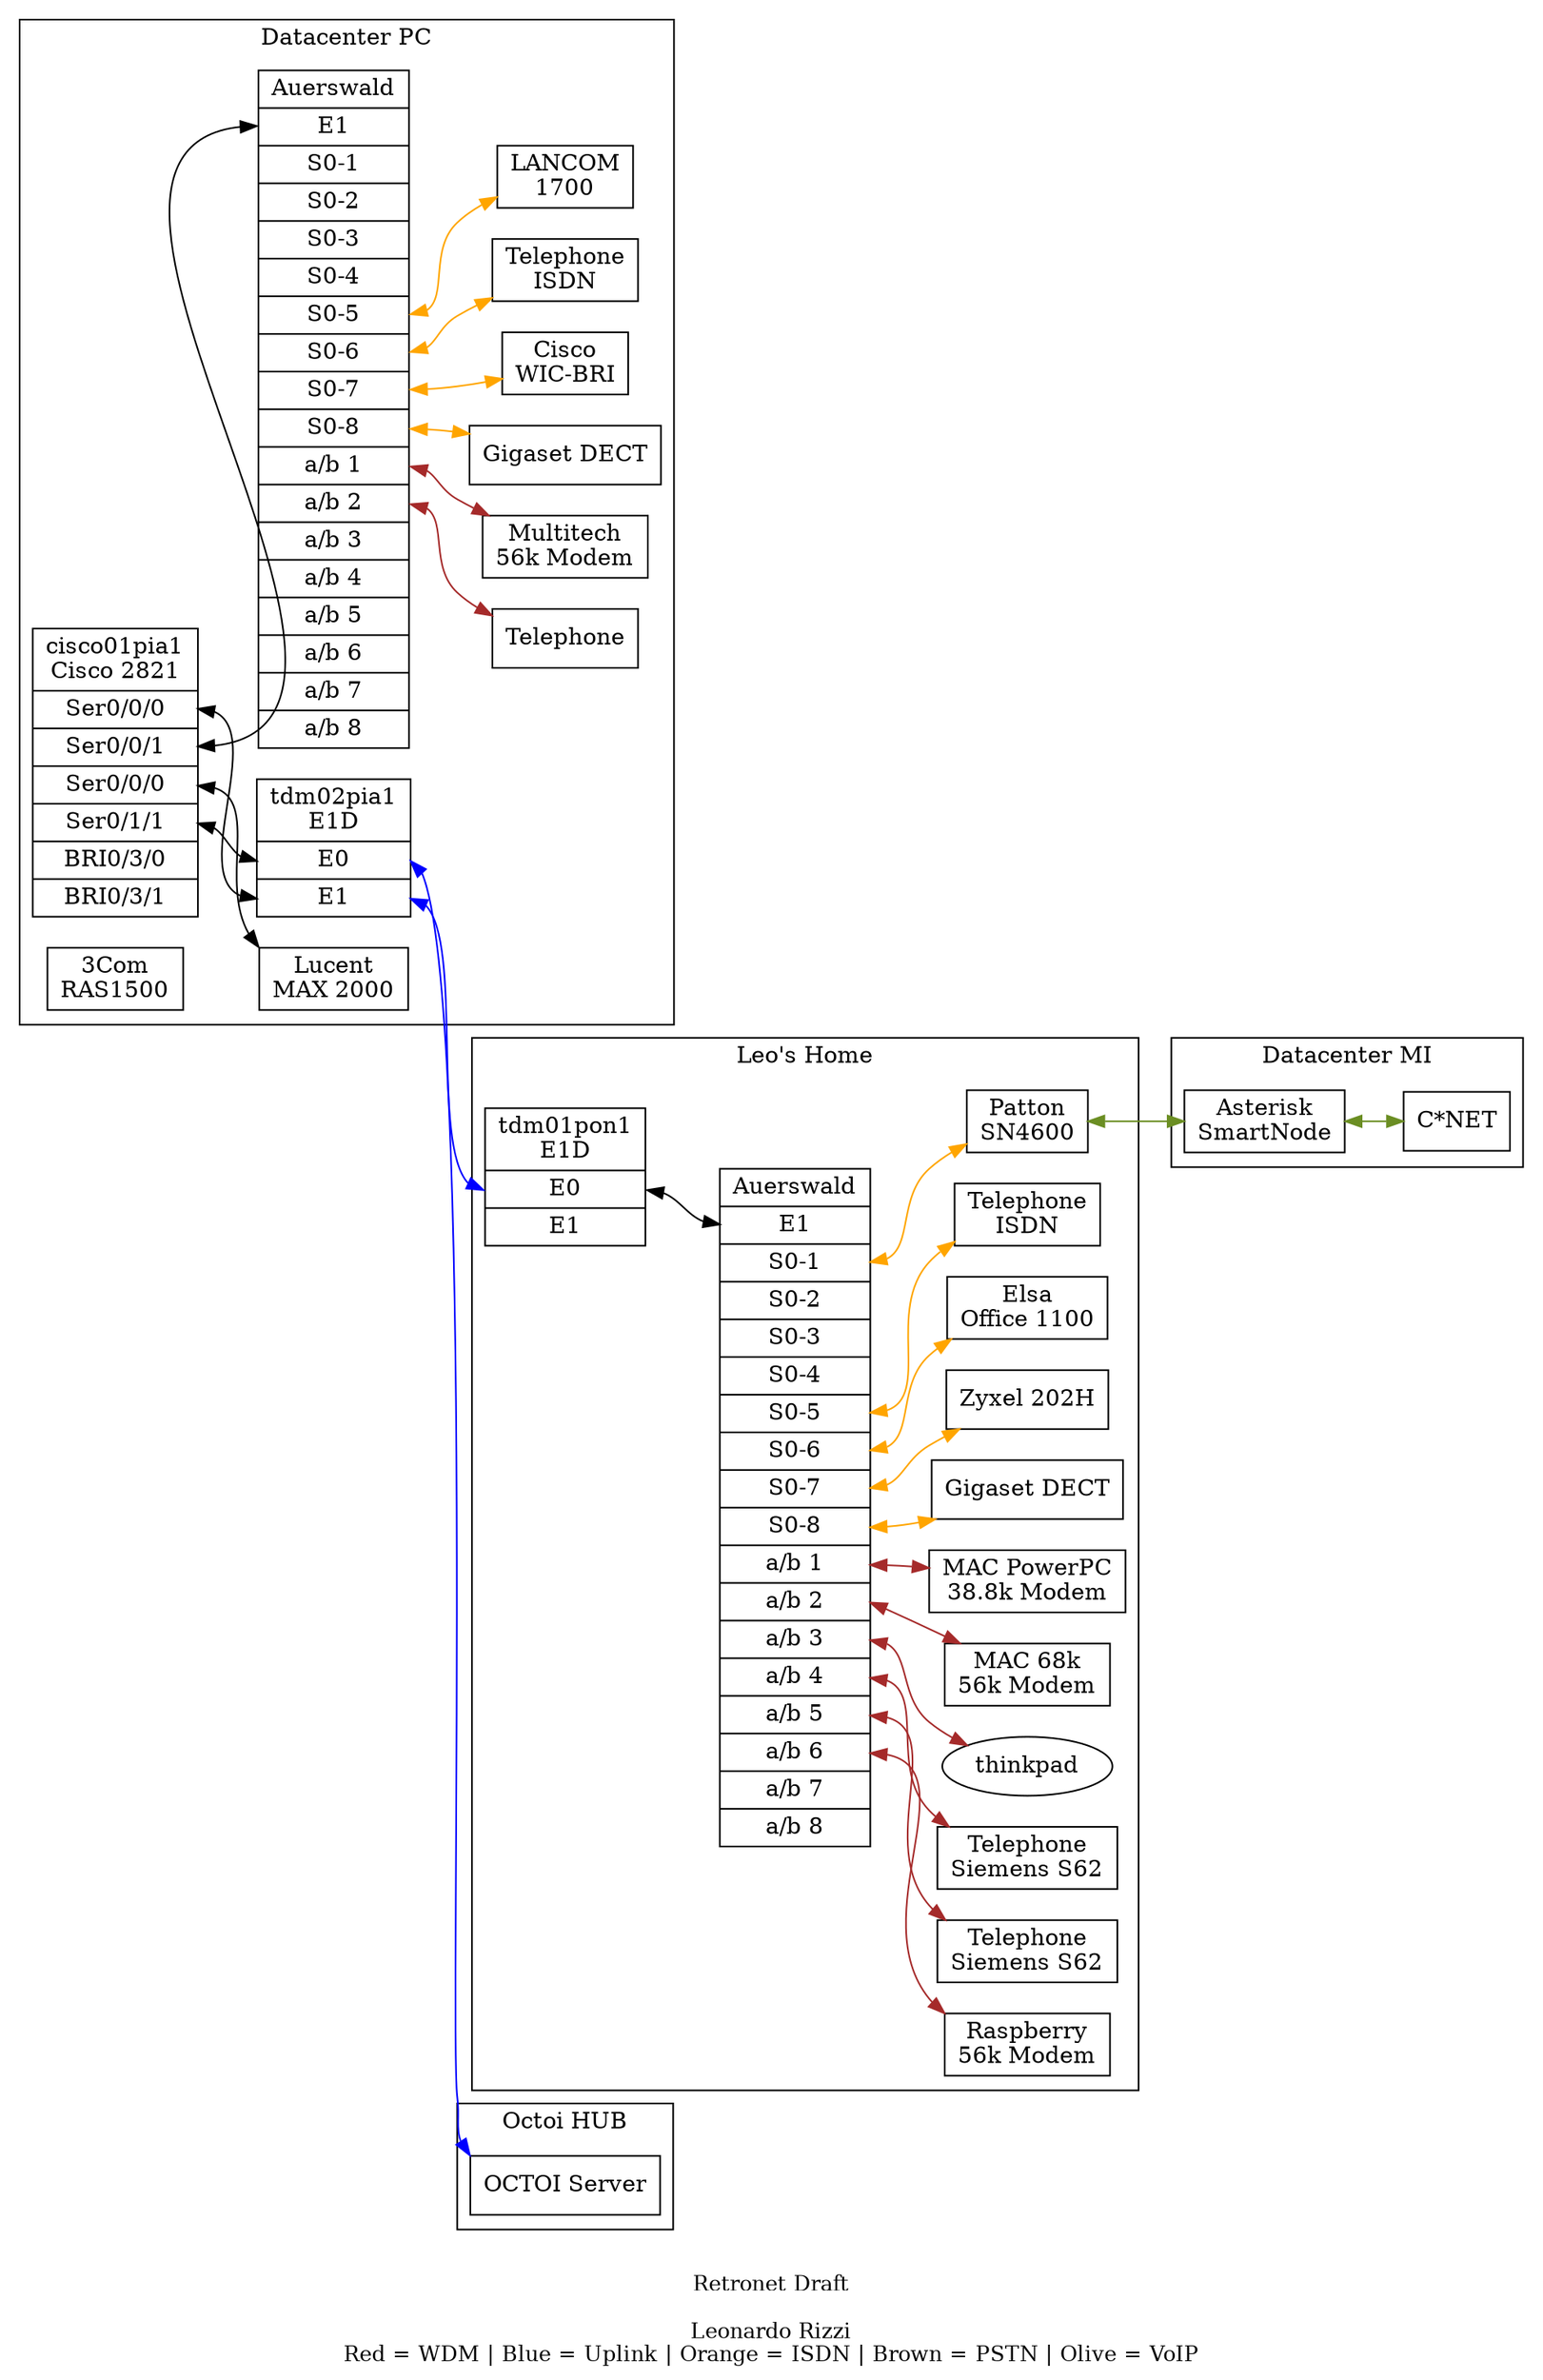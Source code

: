 graph TDM {
//graph [nodesep=0.5, ranksep=0.5];
//rankdir=RL;
rankdir=LR;
//clusterrank=none
compound=true;
edge [dir="both"]
//concentrate=true

subgraph cluster0 {
  label="Datacenter PC";
  compt01pia1 [shape=record,label="<host>Auerswald|<e1>E1|<s01>S0-1|<s02>S0-2|<s03>S0-3|<s04>S0-4|<s05>S0-5|<s06>S0-6|<s07>S0-7|<s08>S0-8|<ab1>a/b 1|<ab2>a/b 2|<ab3>a/b 3|<ab4>a/b 4|<ab5>a/b 5|<ab6>a/b 6|<ab7>a/b 7|<ab8>a/b 8"];
  //tdm01pia1 [shape=record,label="<host>tdm01pia1\nPacketBand|<e1>E1"];
  tdm02pia1 [shape=record,label="<host>tdm02pia1\nE1D|<e0>E0|<e1>E1"];

  cisco01pia1 [shape=record,label="<host>cisco01pia1\nCisco 2821|<s000>Ser0/0/0|<s001>Ser0/0/1|<s010>Ser0/0/0|<s011>Ser0/1/1|<bri030>BRI0/3/0|<bri031>BRI0/3/1"];

  ras01pia1 [shape=record,label="<host>3Com\nRAS1500"]
  max01pia1 [shape=record,label="<host>Lucent\nMAX 2000"]

  r01pia1 [shape=record,label="<host>Cisco\nWIC-BRI"]
  r02pia1 [shape=record,label="<host>LANCOM\n1700"]

  modem01pia1 [shape=record,label="Multitech\n56k Modem"];

  tel01pia1 [shape=record,label="Telephone"];


  gigaset01pia1 [shape=record,label="Gigaset DECT"];

  itel01pia1 [shape=record,label="Telephone\nISDN"];

  subgraph cluster_00 {
  label="External"
//  Telnet [shape=record,label="<host>Telnet|<transit>Transit|<access>Access"];
//  MinapF [shape=record,label="<host>Minap Telnet|<p01>Port 01|<p02> Port 02|<p03> Port 03"];
}
}

subgraph cluster1 {
  label="Datacenter MI";
  //compt01mil1 [shape=record,label="<host>compt01mil1\nAuerswald|<e1>E1|<s01>S0-1|<s02>S0-2|<s03>S0-3|<s04>S0-4|<s05>S0-5|<s06>S0-6|<s07>S0-7|<s08>S0-8|"];
  //tdm01mil1 [shape=record,label="<host>tdm01mil1\nPacketBand|<e1>E1"];
  
  //r01mil1 [shape=record,label="<host>Cisco\nWIC-BRI"]
  //patton01mil1 [shape=record,label="<host>Patton\nSmartNode"]
  pbx02mil1 [shape=record,label="<host>Asterisk\nSmartNode"]

  cnet [shape=record,label="<host>C*NET"]



  // Service provider
  subgraph cluster_10 {
  label="External"
}
}

subgraph cluster2 {
  label="Leo's Home";
  compt01pon1 [shape=record,label="<host>Auerswald|<e1>E1|<s01>S0-1|<s02>S0-2|<s03>S0-3|<s04>S0-4|<s05>S0-5|<s06>S0-6|<s07>S0-7|<s08>S0-8|<ab1>a/b 1|<ab2>a/b 2|<ab3>a/b 3|<ab4>a/b 4|<ab5>a/b 5|<ab6>a/b 6|<ab7>a/b 7|<ab8>a/b 8"];
  tdm01pon1 [shape=record,label="<host>tdm01pon1\nE1D|<e0>E0|<e1>E1"];

  gigaset01pon1 [shape=record,label="Gigaset DECT"];
  r02pon1 [shape=record,label="Zyxel 202H"]
  r01pon1 [shape=record,label="Elsa\nOffice 1100"]


  tel01pon1 [shape=record,label="Telephone\nSiemens S62"];
  tel02pon1 [shape=record,label="Telephone\nSiemens S62"];

  itel01pon1 [shape=record,label="Telephone\nISDN"];
  
  modem01pon1 [shape=record,label="MAC PowerPC\n38.8k Modem"];
  modem02pon1 [shape=record,label="MAC 68k\n56k Modem"];
  modem03pon1 [shape=record,label="Raspberry\n56k Modem"];

  patton01 [shape=record,label="<host>Patton\nSN4600"]

  thinkpad


  // Service provider
  subgraph cluster_20 {
  label="External"
}
}

subgraph cluster3 {
  label="Octoi HUB";


  octoihub [shape=record,label="OCTOI Server"];

}


//tdm01mil1:host -- tdm01pia1:host [color=blue]
tdm02pia1:e1 -- tdm01pon1:e0 [color=blue]
tdm02pia1:e0 -- octoihub:host [color=blue]


//PIA1
cisco01pia1:s000 -- tdm02pia1:e1
cisco01pia1:s001 -- compt01pia1:e1
cisco01pia1:s010 -- max01pia1:e1
cisco01pia1:s011 -- tdm02pia1:e0


//compt01pia1:s01 -- patton01 [color=orange] temporary at PON1

compt01pia1:s05 -- r02pia1 [color=orange]
compt01pia1:s06 -- itel01pia1 [color=orange]
compt01pia1:s07 -- r01pia1 [color=orange]
compt01pia1:s08 -- gigaset01pia1 [color=orange]

compt01pia1:ab1 -- modem01pia1 [color=brown]
compt01pia1:ab2 -- tel01pia1 [color=brown]


//MIL1
//tdm01mil1:e1 -- compt01mil1:e1 
//compt01mil1:s01 -- r01mil1 [color=orange]
//compt01mil1:s02 -- patton01mil1 [color=orange]
patton01 -- pbx02mil1 [color=olivedrab]
pbx02mil1 -- cnet [color=olivedrab]

//PON
tdm01pon1:e0 -- compt01pon1:e1

compt01pon1:s01 -- patton01 [color=orange]

compt01pon1:s05 -- itel01pon1 [color=orange]
compt01pon1:s06 -- r01pon1 [color=orange]
compt01pon1:s07 -- r02pon1 [color=orange]
compt01pon1:s08 -- gigaset01pon1 [color=orange]

compt01pon1:ab1 -- modem01pon1 [color=brown]
compt01pon1:ab2 -- modem02pon1 [color=brown]
compt01pon1:ab3 -- thinkpad [color=brown]
compt01pon1:ab4 -- tel01pon1 [color=brown]
compt01pon1:ab5 -- tel02pon1 [color=brown]
compt01pon1:ab6 -- modem03pon1 [color=brown]



label = "\nRetronet Draft\n\nLeonardo Rizzi\nRed = WDM | Blue = Uplink | Orange = ISDN | Brown = PSTN | Olive = VoIP";
fontsize=13;
}